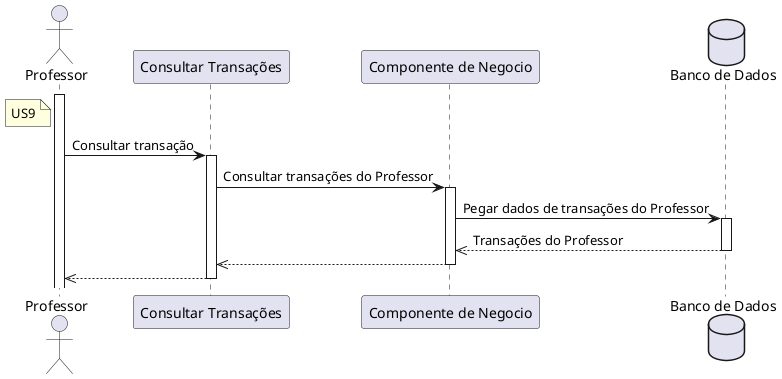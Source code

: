 @startuml US9


actor "Professor" as Professor
note left of Professor #LightYellow
US9
end note

participant "Consultar Transações" as Tela
participant "Componente de Negocio" as Negocio
database "Banco de Dados" as Database

activate Professor
Professor -> Tela : Consultar transação
activate Tela
Tela -> Negocio : Consultar transações do Professor
activate Negocio
Negocio -> Database : Pegar dados de transações do Professor
activate Database
Database -->> Negocio : Transações do Professor
deactivate Database
Negocio -->> Tela
deactivate Negocio
Tela -->> Professor
deactivate Tela

' --> Sincrono 
' -->> Assincrono
' <-- Retorno Sincrono
' <<-- Retorno Assíncrono

@enduml